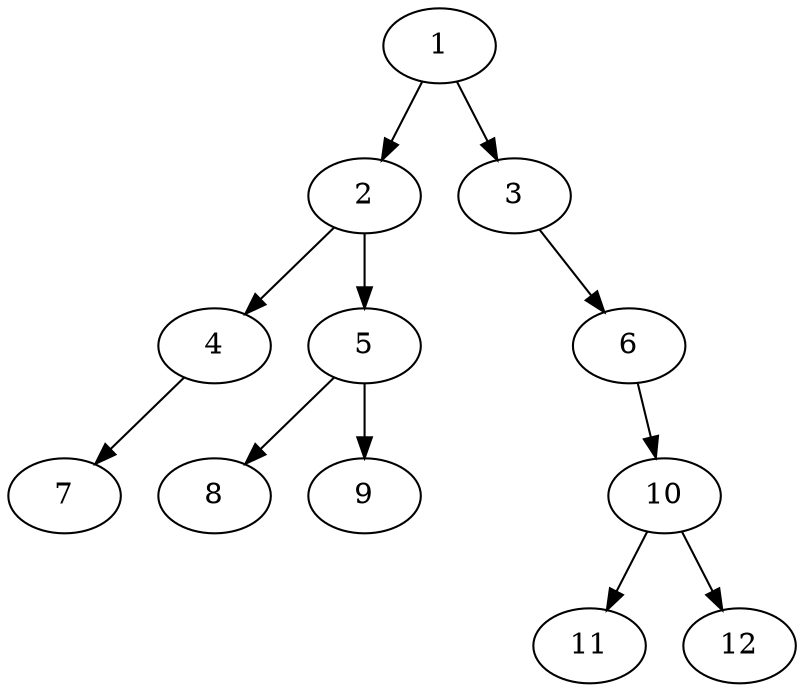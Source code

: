 digraph G{
graph [ordering="out"];
C [ label = "C", style = invis ];
"1" -> "2";
"1" -> "3";
"2" -> "4";
"2" -> "5";
"3" -> C [style=invis];
"3" -> "6";
"4" -> "7";
"4" -> C [style=invis];
"5" -> "8";
"5" -> "9";
"6" -> C [style=invis];
"6" -> "10";
"10" -> "11";
"10" -> "12";
//"1" [style = filled, fillcolor = red];
//"2" [style = filled, fillcolor = red];
//"3" [style = filled, fillcolor = red];
//"4" [style = filled, fillcolor = red];
//"5" [style = filled, fillcolor = red];
//"6" [style = filled, fillcolor = red];
//"7" [style = filled, fillcolor = red];
//"8" [style = filled, fillcolor = red];
//"9" [style = filled, fillcolor = red];
//"10" [style = filled, fillcolor = red];
//"11" [style = filled, fillcolor = red];
//"12" [style = filled, fillcolor = red];

}
